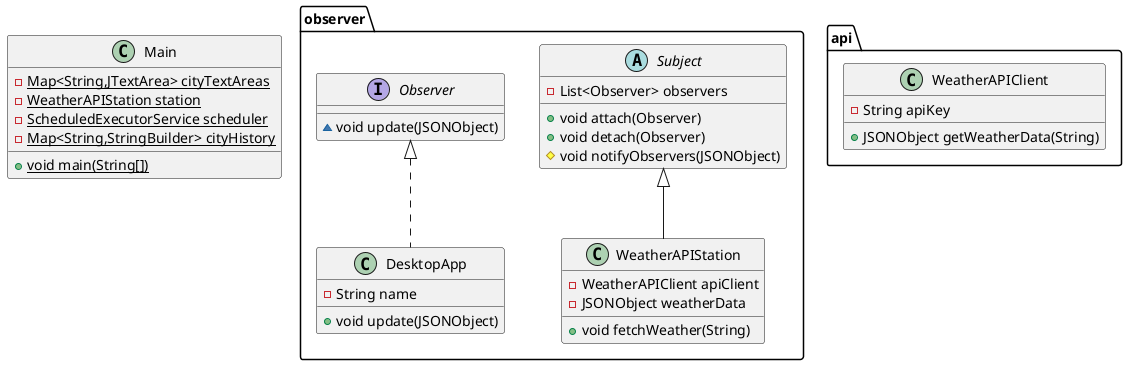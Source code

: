 @startuml
abstract class observer.Subject {
- List<Observer> observers
+ void attach(Observer)
+ void detach(Observer)
# void notifyObservers(JSONObject)
}


class api.WeatherAPIClient {
- String apiKey
+ JSONObject getWeatherData(String)
}


class Main {
- {static} Map<String,JTextArea> cityTextAreas
- {static} WeatherAPIStation station
- {static} ScheduledExecutorService scheduler
- {static} Map<String,StringBuilder> cityHistory
+ {static} void main(String[])
}


class observer.WeatherAPIStation {
- WeatherAPIClient apiClient
- JSONObject weatherData
+ void fetchWeather(String)
}


interface observer.Observer {
~ void update(JSONObject)
}

class observer.DesktopApp {
- String name
+ void update(JSONObject)
}




observer.Subject <|-- observer.WeatherAPIStation
observer.Observer <|.. observer.DesktopApp
@enduml